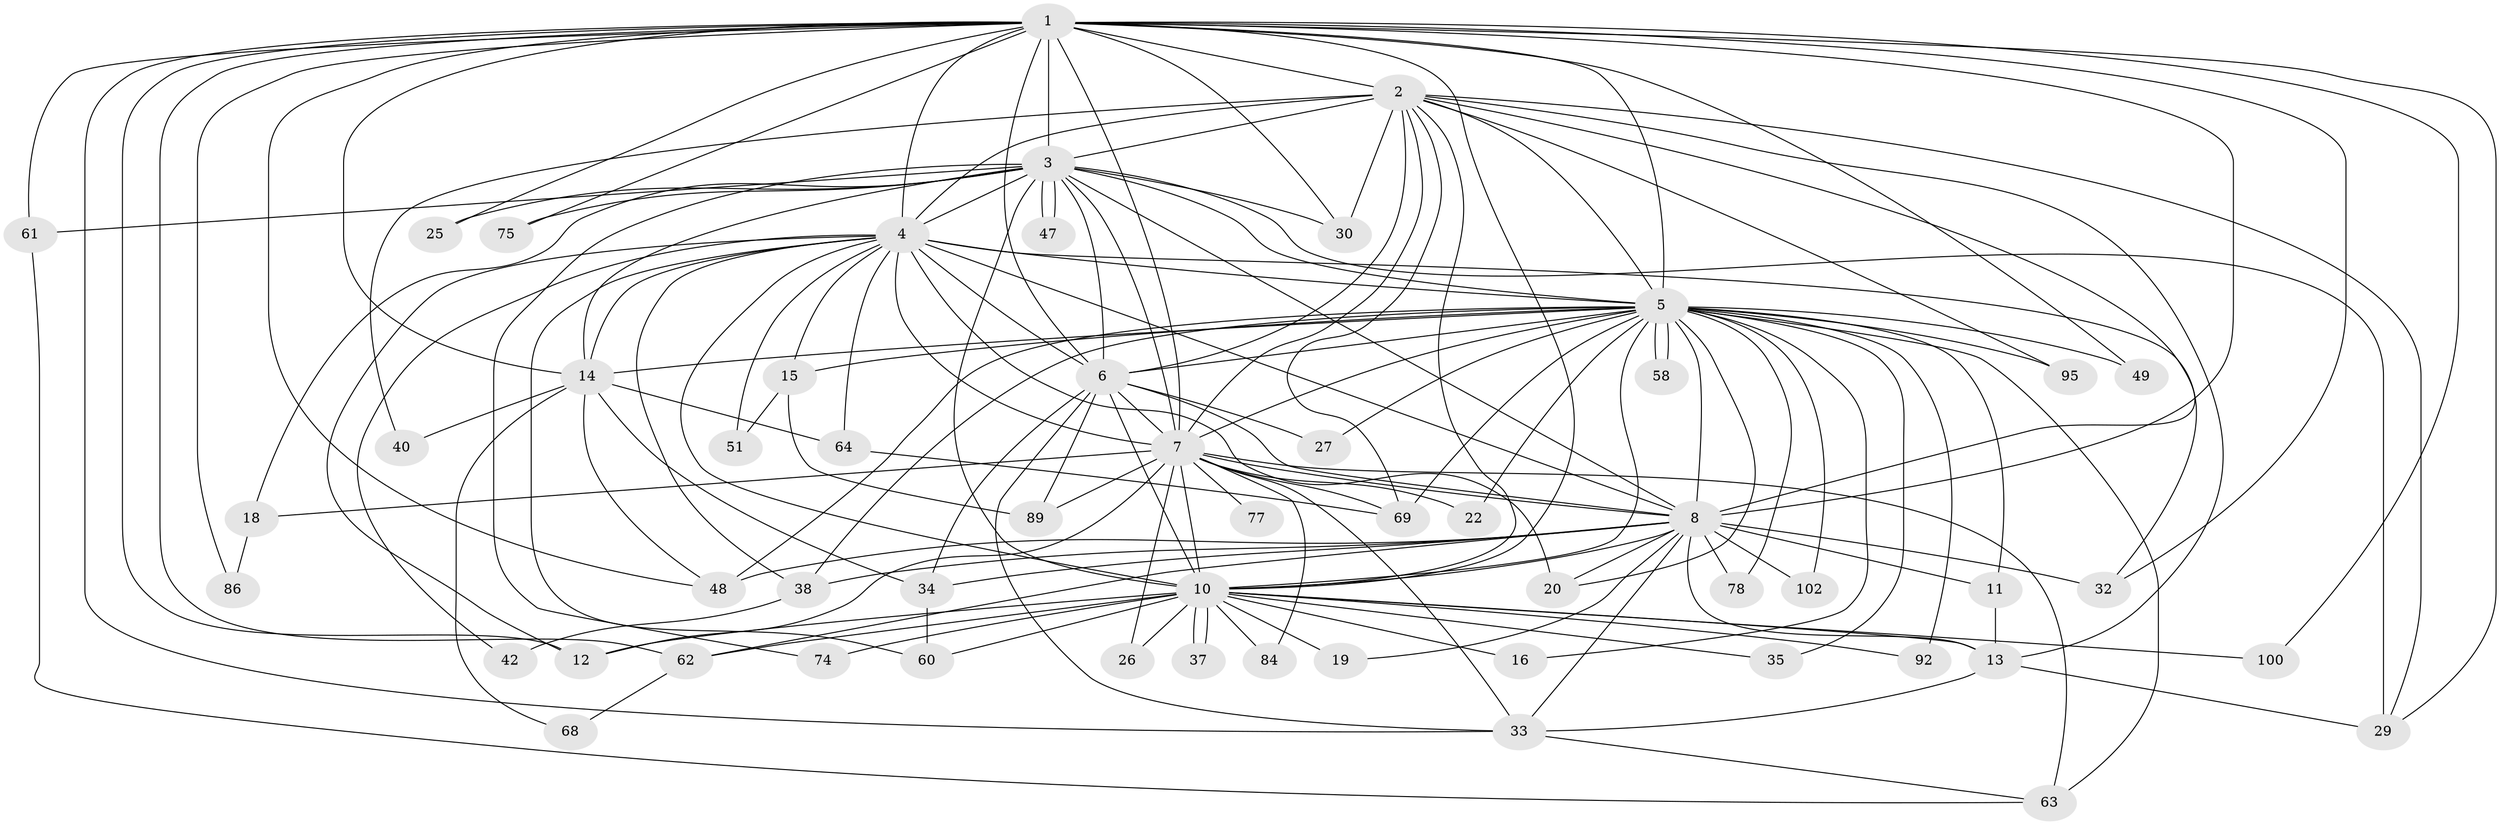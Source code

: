 // original degree distribution, {25: 0.018018018018018018, 17: 0.009009009009009009, 26: 0.009009009009009009, 19: 0.018018018018018018, 35: 0.009009009009009009, 15: 0.009009009009009009, 23: 0.009009009009009009, 16: 0.009009009009009009, 3: 0.1981981981981982, 5: 0.04504504504504504, 6: 0.009009009009009009, 7: 0.009009009009009009, 4: 0.09009009009009009, 2: 0.5495495495495496, 8: 0.009009009009009009}
// Generated by graph-tools (version 1.1) at 2025/13/03/09/25 04:13:57]
// undirected, 55 vertices, 152 edges
graph export_dot {
graph [start="1"]
  node [color=gray90,style=filled];
  1 [super="+17+36"];
  2 [super="+50+24+59+28+55+21"];
  3 [super="+44+96+90+82"];
  4 [super="+45+39+9"];
  5 [super="+43"];
  6 [super="+72"];
  7 [super="+71"];
  8;
  10 [super="+54"];
  11;
  12 [super="+83"];
  13;
  14 [super="+79+23+52+31"];
  15;
  16 [super="+97+76"];
  18;
  19;
  20;
  22;
  25;
  26;
  27;
  29 [super="+101+88"];
  30;
  32 [super="+93"];
  33 [super="+41+70+57"];
  34 [super="+91"];
  35;
  37;
  38;
  40;
  42;
  47;
  48 [super="+87+105+56"];
  49;
  51;
  58;
  60 [super="+81"];
  61;
  62 [super="+99"];
  63 [super="+80+67"];
  64;
  68;
  69 [super="+98"];
  74;
  75;
  77;
  78;
  84;
  86;
  89 [super="+108"];
  92 [super="+110"];
  95;
  100;
  102;
  1 -- 2 [weight=2];
  1 -- 3;
  1 -- 4 [weight=2];
  1 -- 5 [weight=3];
  1 -- 6;
  1 -- 7;
  1 -- 8 [weight=2];
  1 -- 10;
  1 -- 14 [weight=2];
  1 -- 25;
  1 -- 30;
  1 -- 49;
  1 -- 75;
  1 -- 86;
  1 -- 100;
  1 -- 48;
  1 -- 29;
  1 -- 33;
  1 -- 32;
  1 -- 61;
  1 -- 12 [weight=2];
  1 -- 62;
  2 -- 3;
  2 -- 4 [weight=4];
  2 -- 5;
  2 -- 6;
  2 -- 7;
  2 -- 8 [weight=2];
  2 -- 10;
  2 -- 40;
  2 -- 95;
  2 -- 30;
  2 -- 69;
  2 -- 29;
  2 -- 13;
  3 -- 4 [weight=4];
  3 -- 5 [weight=2];
  3 -- 6;
  3 -- 7;
  3 -- 8;
  3 -- 10 [weight=2];
  3 -- 18;
  3 -- 25;
  3 -- 29 [weight=2];
  3 -- 30;
  3 -- 47;
  3 -- 47;
  3 -- 61;
  3 -- 74;
  3 -- 75;
  3 -- 14;
  4 -- 5 [weight=3];
  4 -- 6 [weight=2];
  4 -- 7 [weight=2];
  4 -- 8 [weight=2];
  4 -- 10 [weight=2];
  4 -- 14 [weight=3];
  4 -- 15;
  4 -- 32;
  4 -- 51;
  4 -- 60;
  4 -- 64;
  4 -- 38;
  4 -- 42;
  4 -- 12;
  4 -- 20;
  5 -- 6;
  5 -- 7;
  5 -- 8;
  5 -- 10;
  5 -- 11;
  5 -- 15;
  5 -- 16 [weight=2];
  5 -- 22;
  5 -- 27;
  5 -- 35;
  5 -- 38;
  5 -- 48 [weight=3];
  5 -- 49;
  5 -- 58;
  5 -- 58;
  5 -- 63 [weight=2];
  5 -- 78;
  5 -- 92 [weight=2];
  5 -- 95;
  5 -- 102;
  5 -- 14;
  5 -- 69;
  5 -- 20;
  6 -- 7 [weight=2];
  6 -- 8;
  6 -- 10;
  6 -- 27;
  6 -- 33;
  6 -- 34 [weight=2];
  6 -- 89;
  7 -- 8;
  7 -- 10;
  7 -- 18;
  7 -- 22;
  7 -- 26;
  7 -- 33;
  7 -- 69;
  7 -- 77 [weight=2];
  7 -- 84;
  7 -- 89;
  7 -- 12;
  7 -- 63;
  8 -- 10;
  8 -- 11;
  8 -- 13;
  8 -- 19;
  8 -- 20;
  8 -- 32;
  8 -- 34;
  8 -- 38;
  8 -- 62;
  8 -- 78;
  8 -- 102;
  8 -- 48;
  8 -- 33;
  10 -- 16 [weight=2];
  10 -- 19;
  10 -- 26;
  10 -- 35;
  10 -- 37;
  10 -- 37;
  10 -- 62;
  10 -- 74;
  10 -- 84;
  10 -- 92;
  10 -- 100;
  10 -- 12;
  10 -- 60;
  10 -- 13;
  11 -- 13;
  13 -- 33;
  13 -- 29;
  14 -- 64;
  14 -- 34;
  14 -- 68;
  14 -- 40;
  14 -- 48;
  15 -- 51;
  15 -- 89;
  18 -- 86;
  33 -- 63;
  34 -- 60;
  38 -- 42;
  61 -- 63;
  62 -- 68;
  64 -- 69;
}
